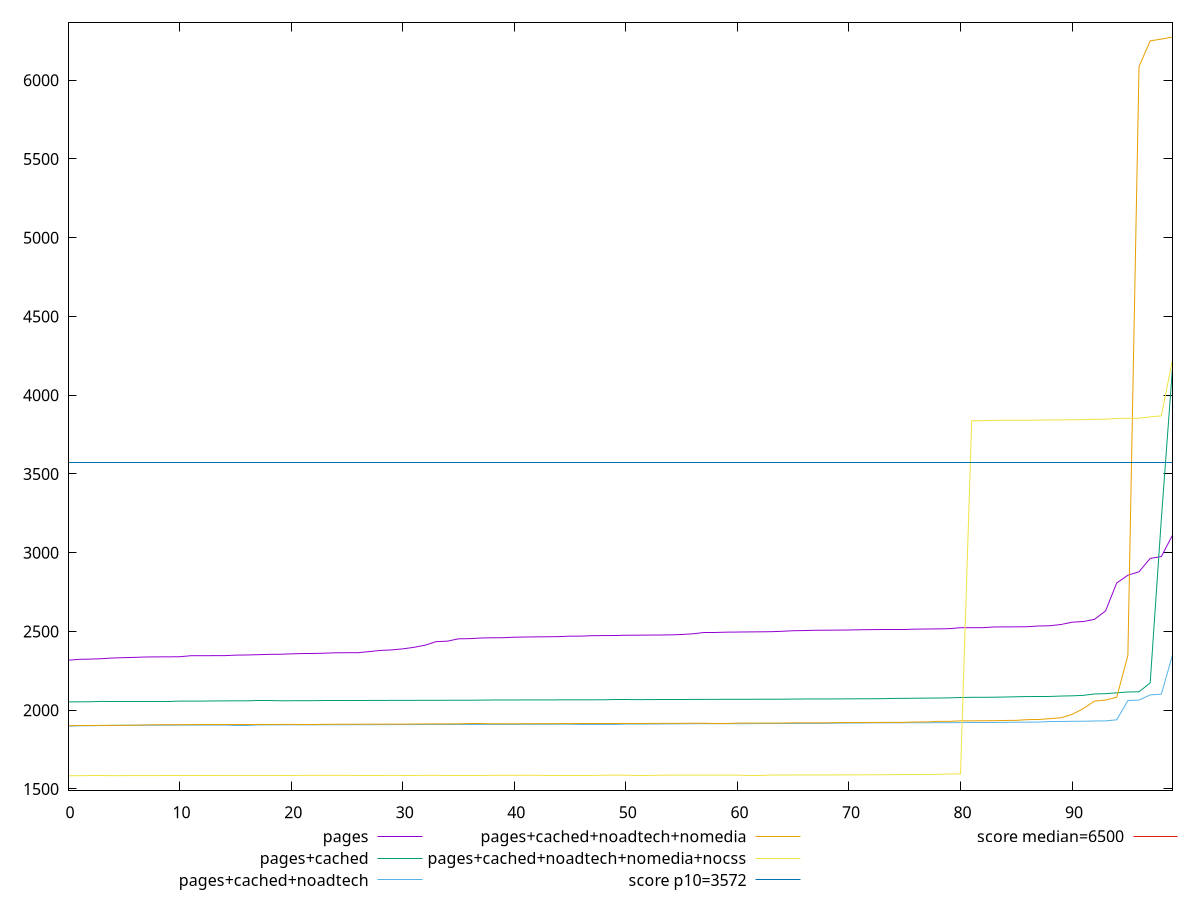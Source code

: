 reset

$pages <<EOF
0 2317.5795000000003
1 2323.0465000000004
2 2324.581
3 2327.1110000000003
4 2331.4585000000006
5 2333.7495
6 2335.6360000000004
7 2338.0999999999995
8 2338.76
9 2338.9745000000003
10 2339.541
11 2345.965
12 2346.2125
13 2346.4435000000003
14 2346.4764999999998
15 2349.72555
16 2350.6895000000004
17 2352.554
18 2354.7045000000003
19 2355.227
20 2357.8779999999997
21 2359.84075
22 2360.40945
23 2362.1134999999995
24 2364.7309999999998
25 2365.0194
26 2365.325
27 2372.2495
28 2379.647
29 2382.9195000000004
30 2389.547
31 2399.2215
32 2412.8059999999996
33 2435.5875
34 2438.409
35 2453.2740000000003
36 2454.407
37 2458.532
38 2459.8685
39 2460.325
40 2463.6139999999996
41 2464.8405000000002
42 2465.803
43 2466.4024999999997
44 2467.3485
45 2470.1975
46 2470.456
47 2473.2885000000006
48 2474.0144999999998
49 2474.2675
50 2475.9220000000005
51 2476.5060000000003
52 2477.1234999999992
53 2477.4912999999997
54 2478.4083
55 2480.763
56 2485.0915000000005
57 2493.457
58 2493.5597
59 2495.6625
60 2496.2785
61 2497.2131500000005
62 2497.78255
63 2498.4906499999997
64 2501.1215
65 2504.6825
66 2505.8405000000002
67 2507.5315
68 2508.0547500000002
69 2508.615
70 2509.3795
71 2510.947
72 2511.6784999999995
73 2512.4210000000003
74 2514.3954999999996
75 2514.4120000000003
76 2514.9840000000004
77 2515.7264999999998
78 2516.3759999999997
79 2518.00945
80 2523.8503
81 2523.8665
82 2524.125
83 2528.5855
84 2528.9210000000003
85 2529.4845
86 2530.175
87 2534.903
88 2536.3075
89 2544.24245
90 2558.8244999999997
91 2563.0814999999993
92 2576.7985000000003
93 2630.2404999999994
94 2807.897
95 2857.1530000000002
96 2879.124
97 2963.8419999999996
98 2975.546
99 3111.514
EOF

$pagesCached <<EOF
0 2052.973
1 2053.2644999999998
2 2053.908
3 2056.13
4 2056.2344999999996
5 2056.2509999999997
6 2056.5211
7 2056.5287500000004
8 2056.6690000000003
9 2056.6742499999996
10 2057.9230000000002
11 2057.945
12 2057.9890000000005
13 2058.865
14 2059.4134999999997
15 2059.49415
16 2059.694
17 2060.0625
18 2060.0789999999997
19 2060.1505
20 2060.2637999999997
21 2060.5575
22 2060.585
23 2061.3825000000006
24 2061.3872
25 2061.5036499999997
26 2061.751
27 2062.0095
28 2062.1029999999996
29 2062.4935
30 2062.7354
31 2062.7877
32 2063.126
33 2063.148
34 2063.254
35 2063.37215
36 2063.456
37 2064.2779500000006
38 2064.952
39 2065.1871500000007
40 2065.3095000000003
41 2065.4030000000002
42 2065.513
43 2065.6449999999995
44 2065.832
45 2065.883
46 2066.1454999999996
47 2066.1934999999994
48 2066.2225000000003
49 2067.0005
50 2067.0035
51 2067.2125
52 2067.674
53 2067.9275
54 2067.933
55 2068.2355000000002
56 2068.375
57 2068.7305
58 2069.0480000000002
59 2069.4455000000003
60 2069.495
61 2069.5280000000002
62 2069.6710000000003
63 2069.7205
64 2070.001
65 2070.804
66 2071.332
67 2071.508
68 2071.53
69 2071.8985000000002
70 2072.4339999999997
71 2072.6189999999997
72 2073.0395
73 2073.4150999999997
74 2075.04885
75 2075.27
76 2076.3535
77 2076.9584999999997
78 2077.503
79 2078.5425000000005
80 2080.7304999999997
81 2081.98665
82 2082.013
83 2082.7225
84 2083.8334999999997
85 2085.6045000000004
86 2086.7573500000003
87 2087.1719999999996
88 2087.3965
89 2090.06105
90 2091.4258000000004
91 2094.3770000000004
92 2103.221
93 2105.1322
94 2110.5744999999997
95 2115.9205
96 2117.048
97 2173.885
98 3213.7229999999995
99 4173.657
EOF

$pagesCachedNoadtech <<EOF
0 1899.3210000000001
1 1901.125
2 1901.5539999999999
3 1902.4739999999997
4 1903.8974499999997
5 1904.2784000000001
6 1904.7
7 1904.766
8 1904.9836000000005
9 1905.3184999999999
10 1905.462
11 1905.5801499999998
12 1905.7280500000002
13 1905.7505000000003
14 1905.7667000000001
15 1905.9005000000002
16 1905.9029999999998
17 1906.4764999999998
18 1906.6894000000002
19 1906.99455
20 1907.2268000000004
21 1907.2696499999997
22 1907.3400000000001
23 1907.7327
24 1907.8629000000003
25 1907.9189
26 1908.0200499999996
27 1908.0770000000002
28 1908.5244
29 1908.7532500000002
30 1908.8458500000004
31 1909.1828999999998
32 1909.2869999999998
33 1909.3685000000003
34 1909.43385
35 1909.6446500000002
36 1909.6616
37 1909.7805000000003
38 1909.8189000000002
39 1909.8235999999997
40 1909.9456
41 1910.06275
42 1910.2165
43 1910.7801999999997
44 1911.0382
45 1911.0854999999997
46 1911.1955000000003
47 1911.2175000000002
48 1911.5138000000002
49 1911.5255
50 1911.8664999999999
51 1911.9215
52 1911.9825
53 1912.5430000000001
54 1912.99625
55 1913.6604499999999
56 1914.2898500000006
57 1914.32825
58 1914.44195
59 1914.4900000000002
60 1914.53265
61 1914.73585
62 1915.1933000000001
63 1915.4139999999998
64 1915.5075000000002
65 1915.5893500000002
66 1916.0138000000002
67 1916.3435000000004
68 1916.9005
69 1918.1364500000004
70 1918.67105
71 1918.86785
72 1919.7919499999998
73 1919.8744000000002
74 1920.1109999999999
75 1920.2452999999996
76 1920.4519999999998
77 1920.529
78 1920.7270000000003
79 1920.775
80 1921.6428000000003
81 1922.0796999999998
82 1922.2945
83 1922.3009
84 1923.24885
85 1923.92585
86 1924.3679999999997
87 1924.8134999999997
88 1928.3125000000002
89 1928.6854999999998
90 1929.6883000000003
91 1930.1964
92 1931.7655
93 1932.2824999999998
94 1939.306
95 2061.6787999999997
96 2064.5838999999996
97 2097.27585
98 2101.87475
99 2351.135
EOF

$pagesCachedNoadtechNomedia <<EOF
0 1901.1513500000005
1 1902.9070000000002
2 1902.94535
3 1903.8154999999997
4 1904.0596999999998
5 1904.4401500000001
6 1904.69975
7 1906.6396000000007
8 1907.8669500000003
9 1908.08115
10 1908.2478499999997
11 1908.62155
12 1908.7474499999998
13 1908.7534999999993
14 1909.17085
15 1909.57445
16 1909.5810000000001
17 1909.7275000000004
18 1909.76745
19 1910.0737
20 1910.1318500000002
21 1910.5274500000007
22 1910.5475000000001
23 1910.7455500000005
24 1910.8623000000007
25 1911.0728499999998
26 1911.1129999999998
27 1911.4962500000001
28 1911.7233500000002
29 1911.7675
30 1911.9044000000001
31 1912.5394000000006
32 1912.8100500000003
33 1913.2241
34 1913.4151
35 1913.5537
36 1913.6673
37 1913.68365
38 1913.797
39 1914.0766999999996
40 1914.0903999999998
41 1914.32845
42 1914.5724999999998
43 1914.9783000000002
44 1915.0926499999998
45 1915.4965000000002
46 1915.5955000000004
47 1915.63195
48 1915.9936000000002
49 1915.9956499999998
50 1916.1839999999997
51 1916.2128000000005
52 1916.3770000000002
53 1916.734
54 1917.0694999999998
55 1917.1787999999997
56 1917.2674999999995
57 1917.3609499999998
58 1917.50785
59 1917.5087
60 1918.0865499999995
61 1918.1365
62 1918.1809
63 1918.3345
64 1918.7524999999998
65 1919.8801500000004
66 1919.913
67 1920.1282500000004
68 1920.19635
69 1921.4145000000003
70 1921.8252499999999
71 1922.0617
72 1922.4003000000002
73 1922.75725
74 1922.9304999999997
75 1923.0459
76 1925.6553
77 1925.7748
78 1929.4005
79 1929.4523
80 1932.4768
81 1932.6950000000002
82 1933.1239999999998
83 1933.60625
84 1935.0984999999998
85 1935.8080000000002
86 1940.26685
87 1941.2255
88 1946.4061999999994
89 1952.3061000000002
90 1973.6535500000002
91 2010.1831499999998
92 2057.803
93 2064.81205
94 2082.4880000000003
95 2347.0925
96 6086.073
97 6249.5598
98 6260.7348
99 6273.5623
EOF

$pagesCachedNoadtechNomediaNocss <<EOF
0 1583.8697000000002
1 1584.3872000000001
2 1584.5807499999996
3 1584.5865
4 1584.81685
5 1585.02025
6 1585.1779999999999
7 1585.2359999999999
8 1585.3428999999996
9 1585.3595
10 1585.3604999999998
11 1585.4054999999998
12 1585.64045
13 1585.72
14 1585.8951
15 1585.98085
16 1585.99455
17 1586.0978999999998
18 1586.1742
19 1586.2314999999999
20 1586.2369999999999
21 1586.3517500000003
22 1586.39205
23 1586.4031000000002
24 1586.46
25 1586.4813
26 1586.52785
27 1586.54225
28 1586.549
29 1586.6513
30 1586.6899999999998
31 1586.6981500000002
32 1586.7523999999999
33 1586.8096999999998
34 1586.84795
35 1586.873
36 1586.8871499999996
37 1586.8999999999999
38 1586.95825
39 1586.973
40 1587.0524
41 1587.1275
42 1587.1605
43 1587.1970999999999
44 1587.2091999999998
45 1587.216
46 1587.3583500000002
47 1587.3699000000001
48 1587.5367
49 1587.6249500000004
50 1587.6950500000003
51 1587.7009999999998
52 1587.7060999999999
53 1587.8600499999998
54 1587.8980000000001
55 1588.0744999999997
56 1588.0929999999998
57 1588.1387
58 1588.2376
59 1588.3280499999996
60 1588.3654999999999
61 1588.4306500000002
62 1588.45805
63 1588.5535
64 1588.7763
65 1588.7979999999998
66 1588.8905000000002
67 1588.9079499999998
68 1588.9845
69 1589.3428
70 1589.6067500000004
71 1589.6706999999997
72 1590.2295
73 1590.3213
74 1591.1285
75 1591.5945
76 1592.0801999999999
77 1592.45435
78 1592.8225500000003
79 1595.4447
80 1596.1574999999998
81 3837.3810000000003
82 3838.6709999999994
83 3839.4972
84 3840.9029
85 3841.1774
86 3841.231
87 3841.2765999999997
88 3843.2251
89 3843.3289999999997
90 3844.1829999999995
91 3844.7561000000005
92 3847.0186999999996
93 3847.2925999999998
94 3852.6582
95 3852.8669999999993
96 3853.8519999999994
97 3862.481
98 3868.9750000000004
99 4224.599
EOF

set key outside below
set xrange [0:99]
set yrange [1490.0758480000002:6367.356151999999]
set trange [1490.0758480000002:6367.356151999999]
set terminal svg size 640, 580 enhanced background rgb 'white'
set output "report_00016_2021-02-10T13-31-48.338Z/first-cpu-idle/comparison/sorted/all_raw.svg"

plot $pages title "pages" with line, \
     $pagesCached title "pages+cached" with line, \
     $pagesCachedNoadtech title "pages+cached+noadtech" with line, \
     $pagesCachedNoadtechNomedia title "pages+cached+noadtech+nomedia" with line, \
     $pagesCachedNoadtechNomediaNocss title "pages+cached+noadtech+nomedia+nocss" with line, \
     3572 title "score p10=3572", \
     6500 title "score median=6500"

reset
